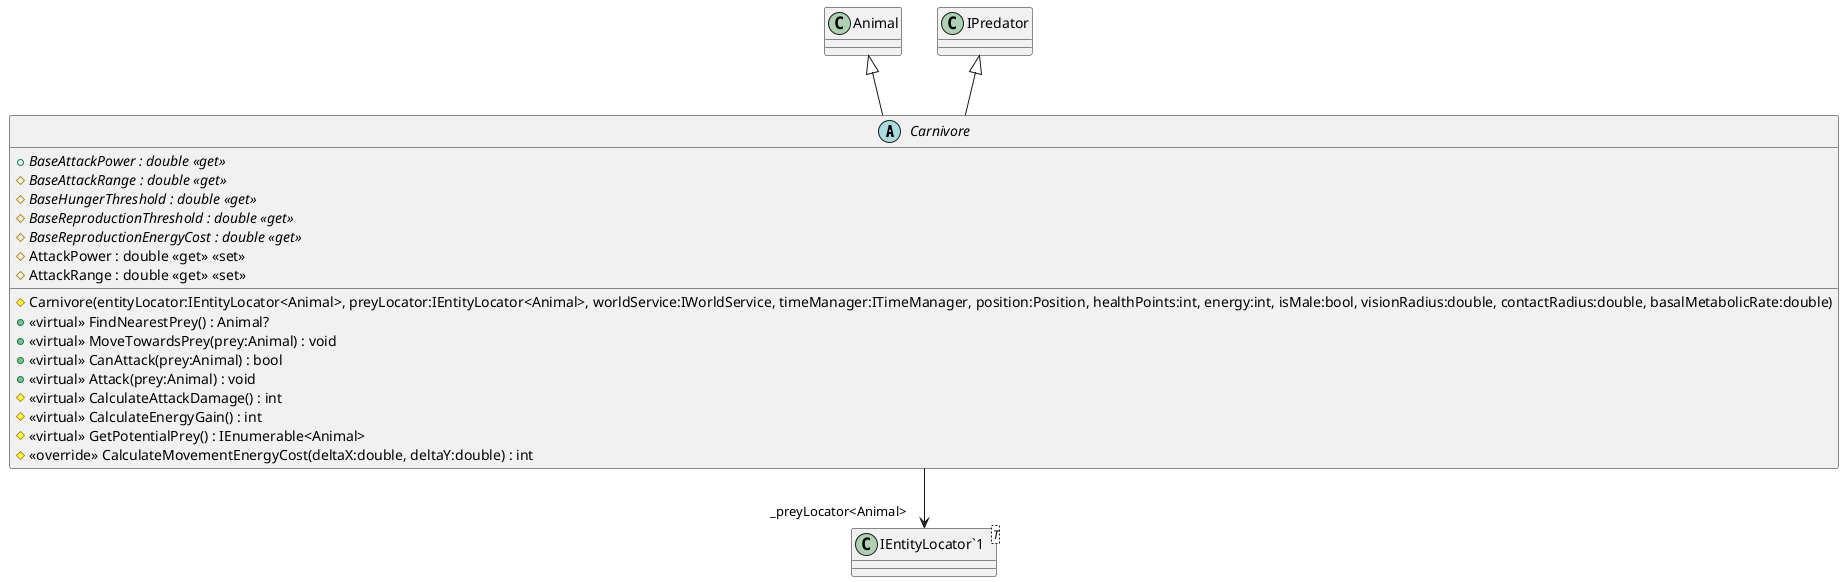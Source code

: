 @startuml
abstract class Carnivore {
    + {abstract} BaseAttackPower : double <<get>>
    # {abstract} BaseAttackRange : double <<get>>
    # {abstract} BaseHungerThreshold : double <<get>>
    # {abstract} BaseReproductionThreshold : double <<get>>
    # {abstract} BaseReproductionEnergyCost : double <<get>>
    # AttackPower : double <<get>> <<set>>
    # AttackRange : double <<get>> <<set>>
    # Carnivore(entityLocator:IEntityLocator<Animal>, preyLocator:IEntityLocator<Animal>, worldService:IWorldService, timeManager:ITimeManager, position:Position, healthPoints:int, energy:int, isMale:bool, visionRadius:double, contactRadius:double, basalMetabolicRate:double)
    + <<virtual>> FindNearestPrey() : Animal?
    + <<virtual>> MoveTowardsPrey(prey:Animal) : void
    + <<virtual>> CanAttack(prey:Animal) : bool
    + <<virtual>> Attack(prey:Animal) : void
    # <<virtual>> CalculateAttackDamage() : int
    # <<virtual>> CalculateEnergyGain() : int
    # <<virtual>> GetPotentialPrey() : IEnumerable<Animal>
    # <<override>> CalculateMovementEnergyCost(deltaX:double, deltaY:double) : int
}
class "IEntityLocator`1"<T> {
}
Animal <|-- Carnivore
IPredator <|-- Carnivore
Carnivore --> "_preyLocator<Animal>" "IEntityLocator`1"
@enduml

